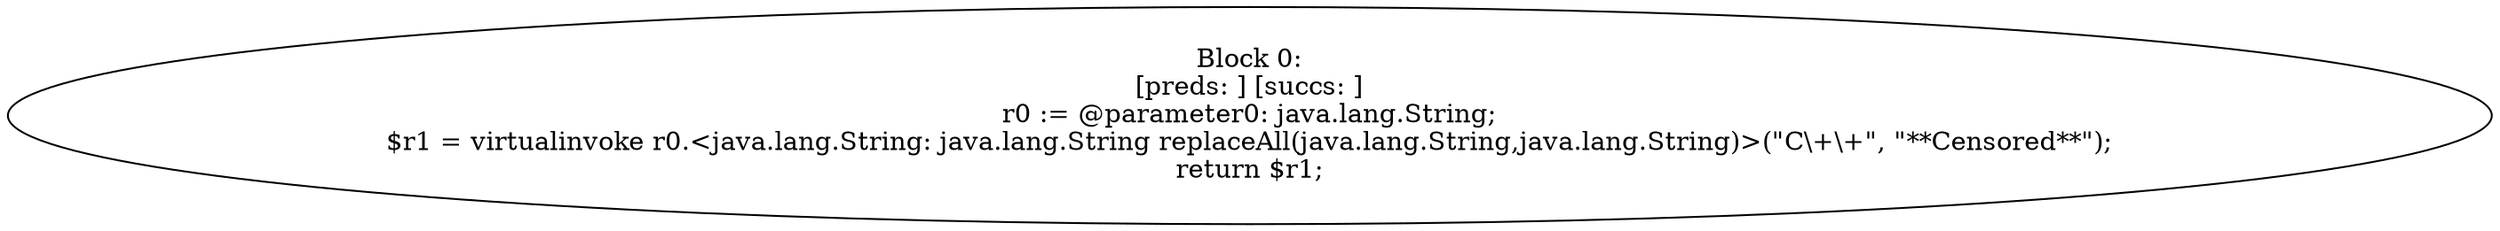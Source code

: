 digraph "unitGraph" {
    "Block 0:
[preds: ] [succs: ]
r0 := @parameter0: java.lang.String;
$r1 = virtualinvoke r0.<java.lang.String: java.lang.String replaceAll(java.lang.String,java.lang.String)>(\"C\\+\\+\", \"**Censored**\");
return $r1;
"
}
